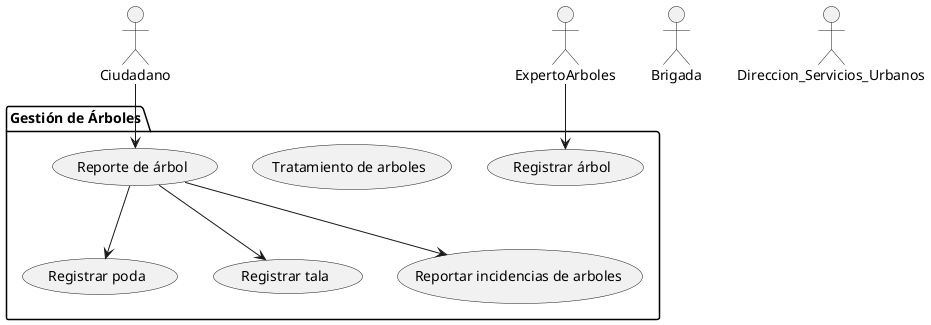 @startuml
actor Ciudadano
actor Brigada
actor ExpertoArboles
actor Direccion_Servicios_Urbanos

package "Gestión de Árboles" as SistemaGestionArboles {
    (Registrar árbol)
    (Registrar poda)
    (Registrar tala)
    (Tratamiento de arboles)
    (Reportar incidencias de arboles)
    Ciudadano -->(Reporte de árbol)
    (Reporte de árbol) --> (Registrar poda) <<include>>
    (Reporte de árbol) --> (Registrar tala) <<include>>
    (Reporte de árbol) --> (Reportar incidencias de arboles) <<include>>
    ExpertoArboles --> (Registrar árbol)
}

@enduml
